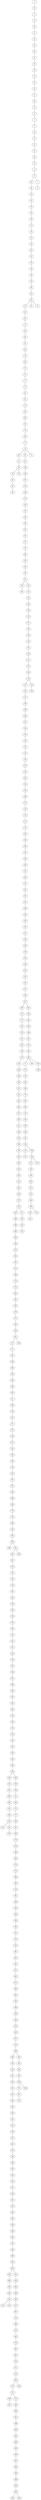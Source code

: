 strict graph G {
1;
13;
3;
8;
20;
11;
24;
31;
29;
32;
26;
19;
27;
25;
18;
12;
10;
4;
9;
5;
6;
14;
21;
22;
16;
23;
15;
2;
17;
28;
38;
33;
43;
50;
52;
56;
47;
54;
51;
45;
42;
41;
30;
36;
48;
40;
46;
34;
44;
53;
61;
63;
71;
64;
68;
62;
65;
74;
66;
70;
67;
77;
75;
81;
83;
76;
84;
88;
82;
78;
80;
72;
79;
69;
57;
49;
55;
60;
59;
58;
39;
85;
92;
100;
106;
107;
115;
108;
113;
105;
93;
96;
99;
90;
95;
87;
97;
98;
102;
103;
94;
91;
89;
86;
101;
112;
114;
116;
119;
120;
127;
134;
128;
124;
131;
126;
117;
111;
109;
118;
122;
129;
137;
136;
146;
140;
147;
139;
142;
133;
125;
132;
145;
153;
155;
163;
150;
159;
168;
173;
176;
174;
171;
175;
185;
193;
186;
187;
196;
204;
213;
205;
211;
201;
192;
197;
208;
195;
203;
210;
215;
216;
206;
218;
226;
234;
225;
219;
221;
212;
199;
207;
209;
214;
217;
222;
220;
231;
233;
228;
229;
232;
239;
238;
246;
252;
245;
254;
262;
257;
259;
251;
256;
250;
249;
243;
236;
242;
253;
255;
247;
241;
244;
237;
235;
240;
248;
260;
269;
268;
266;
270;
263;
267;
275;
286;
276;
273;
285;
281;
283;
278;
272;
265;
258;
261;
271;
277;
287;
294;
282;
293;
298;
300;
303;
311;
309;
319;
323;
317;
322;
330;
327;
335;
328;
324;
310;
305;
301;
297;
299;
288;
284;
279;
274;
280;
292;
295;
296;
289;
291;
302;
307;
316;
313;
325;
334;
341;
345;
336;
329;
320;
333;
340;
351;
342;
337;
344;
339;
347;
349;
361;
366;
360;
367;
365;
362;
353;
346;
354;
350;
352;
355;
359;
356;
343;
338;
326;
314;
312;
304;
308;
315;
306;
318;
321;
331;
332;
348;
358;
364;
371;
363;
372;
377;
369;
357;
368;
370;
378;
386;
383;
374;
376;
384;
385;
379;
391;
388;
393;
396;
390;
400;
411;
414;
403;
397;
402;
407;
412;
405;
415;
408;
401;
392;
398;
399;
404;
410;
420;
417;
413;
406;
409;
416;
418;
427;
430;
423;
425;
433;
424;
428;
431;
432;
429;
437;
442;
434;
444;
438;
443;
450;
455;
451;
449;
441;
447;
454;
462;
458;
468;
461;
452;
448;
446;
439;
445;
435;
440;
436;
426;
419;
422;
421;
453;
459;
464;
460;
465;
473;
467;
474;
469;
475;
483;
476;
481;
487;
478;
477;
470;
463;
472;
471;
466;
457;
479;
485;
494;
491;
498;
496;
492;
488;
490;
499;
497;
495;
486;
489;
484;
493;
482;
480;
456;
395;
382;
394;
387;
380;
375;
381;
373;
389;
290;
264;
227;
230;
223;
224;
202;
189;
191;
184;
190;
181;
178;
183;
188;
177;
170;
179;
182;
180;
172;
162;
160;
152;
143;
149;
148;
141;
130;
123;
121;
138;
144;
151;
156;
169;
165;
157;
161;
164;
166;
158;
154;
167;
135;
194;
200;
198;
110;
104;
73;
35;
37;
7;
0;
385 -- 379;
51 -- 45;
13 -- 3;
52 -- 56;
431 -- 432;
445 -- 453;
77 -- 75;
282 -- 293;
392 -- 398;
467 -- 474;
270 -- 263;
233 -- 228;
56 -- 47;
330 -- 327;
444 -- 438;
418 -- 427;
190 -- 181;
57 -- 49;
31 -- 29;
144 -- 135;
498 -- 496;
130 -- 123;
362 -- 353;
364 -- 371;
188 -- 177;
94 -- 91;
96 -- 99;
390 -- 400;
70 -- 67;
387 -- 380;
162 -- 160;
485 -- 494;
478 -- 477;
427 -- 430;
6 -- 14;
206 -- 218;
201 -- 192;
110 -- 104;
134 -- 128;
440 -- 436;
184 -- 190;
4 -- 9;
222 -- 220;
15 -- 2;
256 -- 250;
46 -- 34;
203 -- 210;
486 -- 489;
253 -- 255;
393 -- 396;
88 -- 82;
363 -- 372;
103 -- 94;
278 -- 272;
165 -- 157;
429 -- 437;
491 -- 498;
319 -- 323;
404 -- 410;
461 -- 452;
351 -- 342;
67 -- 77;
442 -- 434;
455 -- 451;
468 -- 461;
138 -- 144;
338 -- 348;
497 -- 495;
207 -- 209;
225 -- 219;
132 -- 145;
72 -- 79;
8 -- 20;
40 -- 46;
474 -- 469;
80 -- 72;
151 -- 156;
359 -- 356;
28 -- 38;
9 -- 5;
262 -- 257;
308 -- 315;
460 -- 465;
142 -- 133;
68 -- 62;
415 -- 408;
7 -- 0;
446 -- 439;
237 -- 235;
45 -- 42;
215 -- 216;
79 -- 69;
76 -- 84;
120 -- 127;
275 -- 286;
334 -- 341;
410 -- 420;
493 -- 482;
172 -- 162;
492 -- 488;
441 -- 447;
324 -- 310;
23 -- 15;
79 -- 85;
17 -- 7;
250 -- 249;
230 -- 223;
315 -- 306;
205 -- 211;
178 -- 183;
452 -- 448;
355 -- 359;
451 -- 449;
406 -- 395;
113 -- 105;
375 -- 381;
267 -- 275;
295 -- 296;
221 -- 212;
102 -- 103;
327 -- 335;
251 -- 256;
64 -- 68;
32 -- 26;
20 -- 11;
391 -- 388;
144 -- 151;
344 -- 339;
150 -- 159;
33 -- 43;
291 -- 302;
26 -- 19;
276 -- 273;
463 -- 472;
309 -- 319;
238 -- 246;
179 -- 182;
129 -- 137;
24 -- 31;
241 -- 244;
163 -- 150;
235 -- 227;
176 -- 174;
310 -- 305;
354 -- 350;
288 -- 284;
402 -- 407;
49 -- 55;
145 -- 153;
192 -- 197;
156 -- 169;
350 -- 352;
274 -- 280;
199 -- 207;
302 -- 307;
117 -- 111;
300 -- 303;
61 -- 63;
472 -- 471;
109 -- 118;
268 -- 266;
200 -- 198;
99 -- 90;
210 -- 215;
365 -- 362;
168 -- 173;
411 -- 414;
377 -- 369;
260 -- 269;
368 -- 370;
340 -- 351;
93 -- 96;
65 -- 74;
236 -- 242;
341 -- 345;
417 -- 413;
487 -- 478;
471 -- 466;
414 -- 403;
91 -- 89;
44 -- 35;
217 -- 222;
398 -- 399;
175 -- 185;
226 -- 234;
161 -- 164;
25 -- 18;
48 -- 40;
416 -- 418;
112 -- 114;
287 -- 294;
499 -- 497;
358 -- 364;
213 -- 205;
320 -- 333;
395 -- 382;
188 -- 194;
425 -- 433;
17 -- 28;
259 -- 251;
27 -- 25;
49 -- 39;
211 -- 201;
443 -- 450;
294 -- 282;
218 -- 226;
78 -- 80;
152 -- 143;
220 -- 231;
453 -- 459;
189 -- 191;
191 -- 184;
349 -- 361;
476 -- 481;
342 -- 337;
412 -- 405;
263 -- 267;
339 -- 347;
272 -- 265;
261 -- 264;
174 -- 171;
149 -- 148;
283 -- 278;
346 -- 354;
126 -- 117;
449 -- 441;
479 -- 485;
106 -- 107;
209 -- 214;
376 -- 384;
91 -- 101;
124 -- 131;
372 -- 377;
246 -- 252;
384 -- 385;
137 -- 136;
244 -- 237;
313 -- 325;
447 -- 454;
428 -- 431;
305 -- 301;
131 -- 126;
323 -- 317;
79 -- 73;
38 -- 33;
181 -- 178;
84 -- 88;
298 -- 300;
301 -- 297;
347 -- 349;
195 -- 203;
5 -- 6;
473 -- 467;
296 -- 291;
148 -- 141;
484 -- 493;
413 -- 406;
494 -- 491;
66 -- 70;
432 -- 429;
496 -- 492;
85 -- 92;
356 -- 343;
333 -- 340;
318 -- 321;
458 -- 468;
127 -- 134;
186 -- 187;
265 -- 258;
366 -- 360;
318 -- 331;
11 -- 24;
19 -- 27;
14 -- 21;
348 -- 358;
87 -- 97;
435 -- 440;
285 -- 281;
436 -- 426;
471 -- 479;
71 -- 64;
357 -- 368;
448 -- 446;
367 -- 365;
291 -- 290;
143 -- 149;
271 -- 277;
266 -- 270;
281 -- 283;
337 -- 344;
286 -- 276;
394 -- 387;
136 -- 146;
322 -- 330;
22 -- 16;
212 -- 199;
483 -- 476;
29 -- 32;
18 -- 12;
204 -- 213;
242 -- 253;
12 -- 10;
328 -- 324;
228 -- 229;
371 -- 363;
128 -- 124;
463 -- 456;
95 -- 87;
490 -- 499;
249 -- 243;
107 -- 115;
21 -- 22;
408 -- 401;
419 -- 421;
261 -- 271;
122 -- 129;
118 -- 122;
90 -- 95;
437 -- 442;
177 -- 170;
202 -- 189;
75 -- 81;
146 -- 140;
100 -- 106;
232 -- 239;
370 -- 378;
231 -- 233;
74 -- 66;
292 -- 295;
89 -- 86;
374 -- 376;
475 -- 483;
53 -- 61;
424 -- 428;
3 -- 8;
383 -- 374;
438 -- 443;
108 -- 113;
481 -- 487;
284 -- 279;
296 -- 289;
369 -- 357;
345 -- 336;
420 -- 417;
326 -- 314;
98 -- 102;
60 -- 59;
187 -- 196;
216 -- 206;
303 -- 311;
314 -- 312;
433 -- 424;
118 -- 110;
101 -- 112;
42 -- 41;
329 -- 320;
462 -- 458;
247 -- 241;
254 -- 262;
343 -- 338;
147 -- 139;
83 -- 76;
82 -- 78;
140 -- 147;
406 -- 409;
139 -- 142;
164 -- 166;
69 -- 57;
115 -- 108;
245 -- 254;
403 -- 397;
180 -- 172;
160 -- 152;
34 -- 44;
426 -- 419;
378 -- 386;
30 -- 36;
36 -- 48;
248 -- 260;
361 -- 366;
360 -- 367;
488 -- 490;
133 -- 125;
130 -- 138;
153 -- 155;
43 -- 50;
386 -- 383;
157 -- 161;
166 -- 167;
400 -- 411;
50 -- 52;
405 -- 415;
353 -- 346;
419 -- 422;
407 -- 412;
454 -- 462;
197 -- 208;
114 -- 116;
464 -- 460;
170 -- 179;
44 -- 37;
252 -- 245;
207 -- 202;
388 -- 393;
466 -- 457;
382 -- 394;
54 -- 51;
243 -- 236;
59 -- 58;
299 -- 288;
380 -- 375;
227 -- 230;
495 -- 486;
219 -- 221;
141 -- 130;
280 -- 292;
185 -- 193;
277 -- 287;
239 -- 238;
235 -- 240;
123 -- 121;
214 -- 217;
279 -- 274;
445 -- 435;
182 -- 180;
234 -- 225;
105 -- 93;
311 -- 309;
155 -- 163;
2 -- 17;
379 -- 391;
399 -- 404;
409 -- 416;
450 -- 455;
469 -- 475;
430 -- 423;
169 -- 165;
317 -- 322;
397 -- 402;
493 -- 480;
338 -- 326;
489 -- 484;
439 -- 445;
273 -- 285;
196 -- 204;
477 -- 470;
81 -- 83;
92 -- 100;
465 -- 473;
166 -- 158;
335 -- 328;
352 -- 355;
62 -- 65;
331 -- 332;
1 -- 13;
41 -- 30;
312 -- 304;
188 -- 200;
10 -- 4;
116 -- 119;
423 -- 425;
97 -- 98;
240 -- 248;
396 -- 390;
223 -- 224;
316 -- 313;
293 -- 298;
297 -- 299;
47 -- 54;
229 -- 232;
258 -- 261;
307 -- 316;
257 -- 259;
434 -- 444;
158 -- 154;
255 -- 247;
269 -- 268;
16 -- 23;
459 -- 464;
183 -- 188;
63 -- 71;
173 -- 176;
304 -- 308;
208 -- 195;
380 -- 389;
55 -- 60;
306 -- 318;
381 -- 373;
325 -- 334;
193 -- 186;
470 -- 463;
119 -- 120;
125 -- 132;
401 -- 392;
111 -- 109;
336 -- 329;
44 -- 53;
159 -- 168;
171 -- 175;
}
